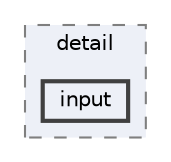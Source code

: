 digraph "/home/ale/sparse-matrix/json/include/nlohmann/detail/input"
{
 // LATEX_PDF_SIZE
  bgcolor="transparent";
  edge [fontname=Helvetica,fontsize=10,labelfontname=Helvetica,labelfontsize=10];
  node [fontname=Helvetica,fontsize=10,shape=box,height=0.2,width=0.4];
  compound=true
  subgraph clusterdir_7ae8f27d4a14f13abfe4fc5ed81e8cc5 {
    graph [ bgcolor="#edf0f7", pencolor="grey50", label="detail", fontname=Helvetica,fontsize=10 style="filled,dashed", URL="dir_7ae8f27d4a14f13abfe4fc5ed81e8cc5.html",tooltip=""]
  dir_043c841c1ebd08089ae4b426f0e3f51f [label="input", fillcolor="#edf0f7", color="grey25", style="filled,bold", URL="dir_043c841c1ebd08089ae4b426f0e3f51f.html",tooltip=""];
  }
}
